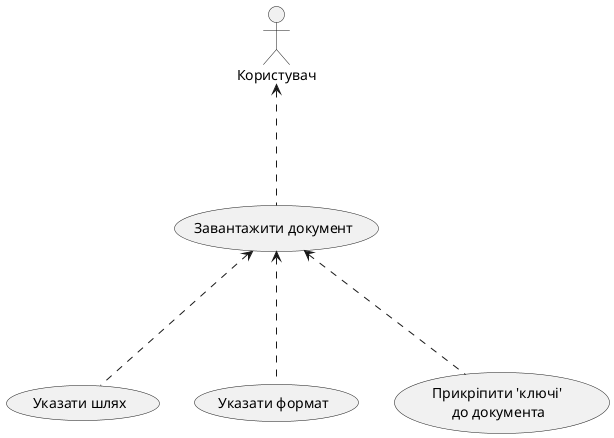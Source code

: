 @startuml

:Користувач: as user

user<...(Завантажити документ)

(Завантажити документ)<...(Указати шлях)

(Завантажити документ)<...(Указати формат)

(Завантажити документ)<...(Прикріпити 'ключі' \nдо документа)

@endum

